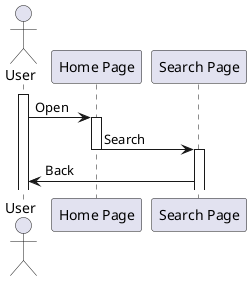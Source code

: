 @startuml PagesFlowSD

actor User
participant "Home Page" as Home
participant "Search Page" as Search

activate User
User -> Home: Open
activate Home
Home -> Search: Search
deactivate Home
activate Search
Search -> User: Back

